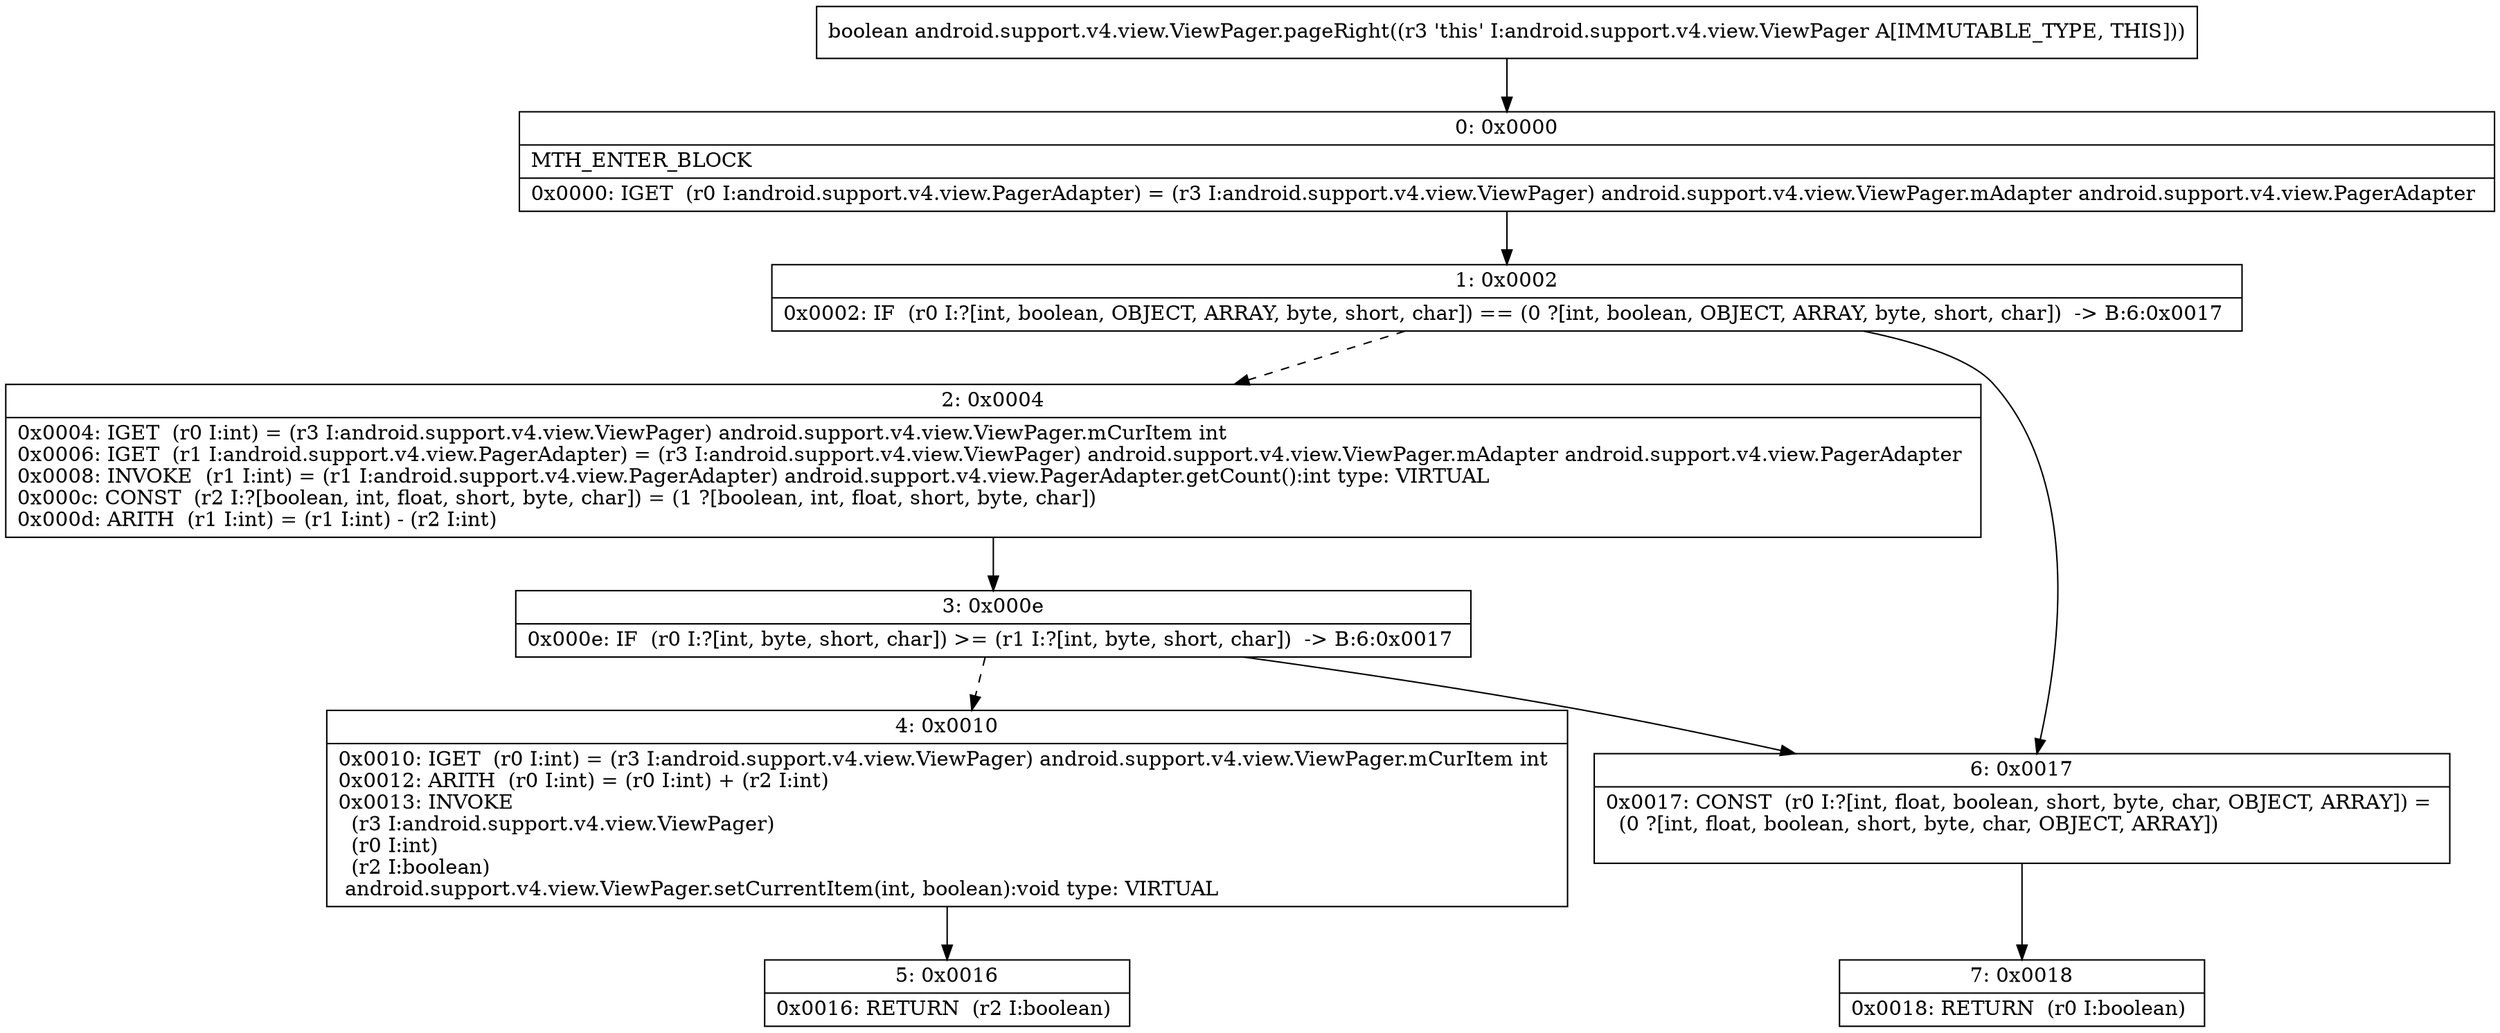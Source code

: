 digraph "CFG forandroid.support.v4.view.ViewPager.pageRight()Z" {
Node_0 [shape=record,label="{0\:\ 0x0000|MTH_ENTER_BLOCK\l|0x0000: IGET  (r0 I:android.support.v4.view.PagerAdapter) = (r3 I:android.support.v4.view.ViewPager) android.support.v4.view.ViewPager.mAdapter android.support.v4.view.PagerAdapter \l}"];
Node_1 [shape=record,label="{1\:\ 0x0002|0x0002: IF  (r0 I:?[int, boolean, OBJECT, ARRAY, byte, short, char]) == (0 ?[int, boolean, OBJECT, ARRAY, byte, short, char])  \-\> B:6:0x0017 \l}"];
Node_2 [shape=record,label="{2\:\ 0x0004|0x0004: IGET  (r0 I:int) = (r3 I:android.support.v4.view.ViewPager) android.support.v4.view.ViewPager.mCurItem int \l0x0006: IGET  (r1 I:android.support.v4.view.PagerAdapter) = (r3 I:android.support.v4.view.ViewPager) android.support.v4.view.ViewPager.mAdapter android.support.v4.view.PagerAdapter \l0x0008: INVOKE  (r1 I:int) = (r1 I:android.support.v4.view.PagerAdapter) android.support.v4.view.PagerAdapter.getCount():int type: VIRTUAL \l0x000c: CONST  (r2 I:?[boolean, int, float, short, byte, char]) = (1 ?[boolean, int, float, short, byte, char]) \l0x000d: ARITH  (r1 I:int) = (r1 I:int) \- (r2 I:int) \l}"];
Node_3 [shape=record,label="{3\:\ 0x000e|0x000e: IF  (r0 I:?[int, byte, short, char]) \>= (r1 I:?[int, byte, short, char])  \-\> B:6:0x0017 \l}"];
Node_4 [shape=record,label="{4\:\ 0x0010|0x0010: IGET  (r0 I:int) = (r3 I:android.support.v4.view.ViewPager) android.support.v4.view.ViewPager.mCurItem int \l0x0012: ARITH  (r0 I:int) = (r0 I:int) + (r2 I:int) \l0x0013: INVOKE  \l  (r3 I:android.support.v4.view.ViewPager)\l  (r0 I:int)\l  (r2 I:boolean)\l android.support.v4.view.ViewPager.setCurrentItem(int, boolean):void type: VIRTUAL \l}"];
Node_5 [shape=record,label="{5\:\ 0x0016|0x0016: RETURN  (r2 I:boolean) \l}"];
Node_6 [shape=record,label="{6\:\ 0x0017|0x0017: CONST  (r0 I:?[int, float, boolean, short, byte, char, OBJECT, ARRAY]) = \l  (0 ?[int, float, boolean, short, byte, char, OBJECT, ARRAY])\l \l}"];
Node_7 [shape=record,label="{7\:\ 0x0018|0x0018: RETURN  (r0 I:boolean) \l}"];
MethodNode[shape=record,label="{boolean android.support.v4.view.ViewPager.pageRight((r3 'this' I:android.support.v4.view.ViewPager A[IMMUTABLE_TYPE, THIS])) }"];
MethodNode -> Node_0;
Node_0 -> Node_1;
Node_1 -> Node_2[style=dashed];
Node_1 -> Node_6;
Node_2 -> Node_3;
Node_3 -> Node_4[style=dashed];
Node_3 -> Node_6;
Node_4 -> Node_5;
Node_6 -> Node_7;
}

